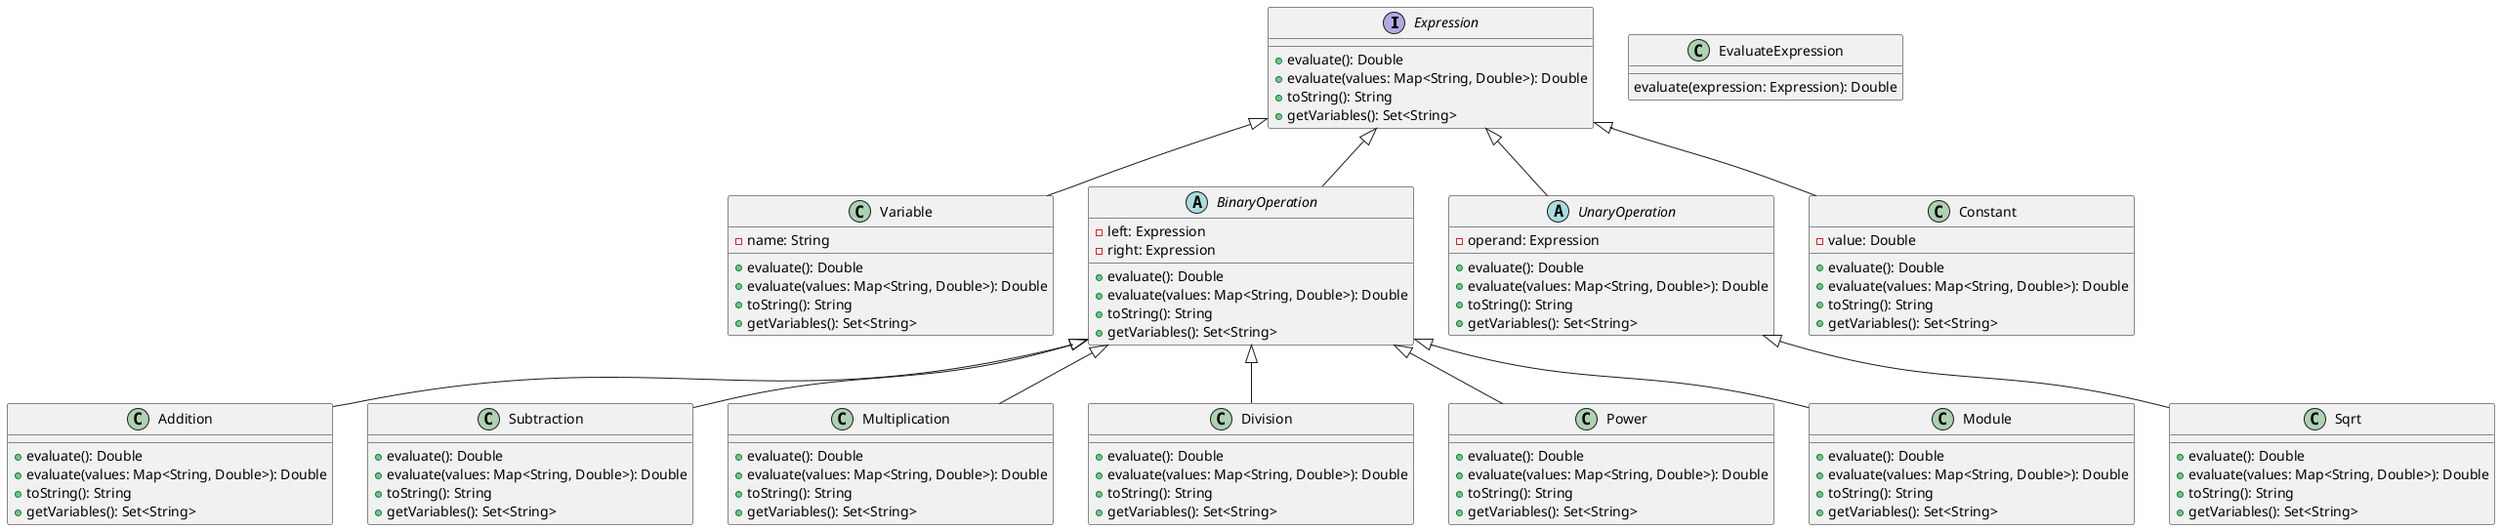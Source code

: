 @startuml

interface Expression {
    +evaluate(): Double
    +evaluate(values: Map<String, Double>): Double
    +toString(): String
    +getVariables(): Set<String>
}

class EvaluateExpression {
    evaluate(expression: Expression): Double
}

class Variable extends Expression {
    -name: String
    +evaluate(): Double
    +evaluate(values: Map<String, Double>): Double
    +toString(): String
    +getVariables(): Set<String>
}

abstract class BinaryOperation extends Expression {
    -left: Expression
    -right: Expression
    +evaluate(): Double
    +evaluate(values: Map<String, Double>): Double
    +toString(): String
    +getVariables(): Set<String>
}

class Addition extends BinaryOperation {
    +evaluate(): Double
    +evaluate(values: Map<String, Double>): Double
    +toString(): String
    +getVariables(): Set<String>
}

class Subtraction extends BinaryOperation {
    +evaluate(): Double
    +evaluate(values: Map<String, Double>): Double
    +toString(): String
    +getVariables(): Set<String>
}

class Multiplication extends BinaryOperation {
    +evaluate(): Double
    +evaluate(values: Map<String, Double>): Double
    +toString(): String
    +getVariables(): Set<String>
}

class Division extends BinaryOperation {
    +evaluate(): Double
    +evaluate(values: Map<String, Double>): Double
    +toString(): String
    +getVariables(): Set<String>
}

class Power extends BinaryOperation {
    +evaluate(): Double
    +evaluate(values: Map<String, Double>): Double
    +toString(): String
    +getVariables(): Set<String>
}

class Module extends BinaryOperation {
    +evaluate(): Double
    +evaluate(values: Map<String, Double>): Double
    +toString(): String
    +getVariables(): Set<String>
}

abstract class UnaryOperation extends Expression {
    -operand: Expression
    +evaluate(): Double
    +evaluate(values: Map<String, Double>): Double
    +toString(): String
    +getVariables(): Set<String>
}

class Sqrt extends UnaryOperation {
    +evaluate(): Double
    +evaluate(values: Map<String, Double>): Double
    +toString(): String
    +getVariables(): Set<String>
}

class Constant extends Expression {
    -value: Double
    +evaluate(): Double
    +evaluate(values: Map<String, Double>): Double
    +toString(): String
    +getVariables(): Set<String>
}


@enduml
